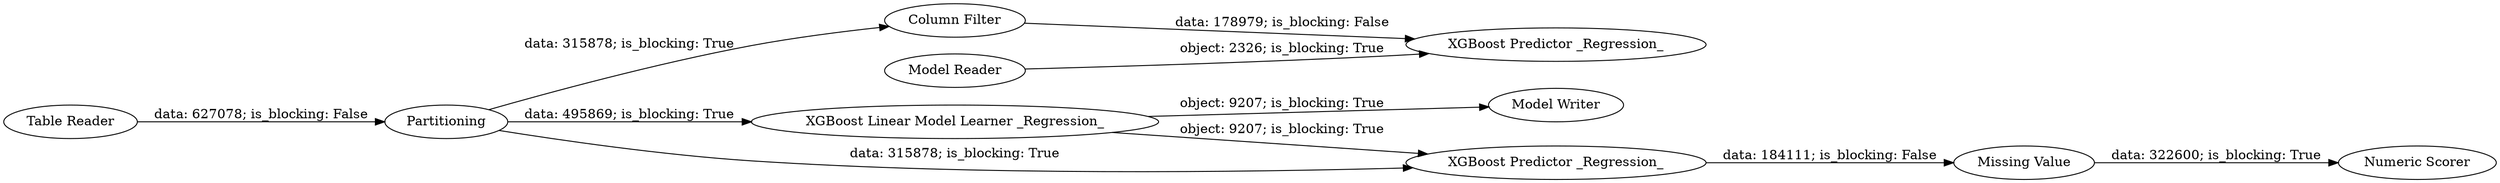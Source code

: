 digraph {
	"-5605955463446502075_50" [label="Model Writer"]
	"-5605955463446502075_48" [label="XGBoost Linear Model Learner _Regression_"]
	"-5605955463446502075_53" [label="Column Filter"]
	"-5605955463446502075_51" [label="Model Reader"]
	"-5605955463446502075_52" [label="XGBoost Predictor _Regression_"]
	"-5605955463446502075_49" [label="XGBoost Predictor _Regression_"]
	"-5605955463446502075_24" [label=Partitioning]
	"-5605955463446502075_54" [label="Table Reader"]
	"-5605955463446502075_46" [label="Missing Value"]
	"-5605955463446502075_30" [label="Numeric Scorer"]
	"-5605955463446502075_46" -> "-5605955463446502075_30" [label="data: 322600; is_blocking: True"]
	"-5605955463446502075_24" -> "-5605955463446502075_48" [label="data: 495869; is_blocking: True"]
	"-5605955463446502075_48" -> "-5605955463446502075_50" [label="object: 9207; is_blocking: True"]
	"-5605955463446502075_49" -> "-5605955463446502075_46" [label="data: 184111; is_blocking: False"]
	"-5605955463446502075_24" -> "-5605955463446502075_49" [label="data: 315878; is_blocking: True"]
	"-5605955463446502075_24" -> "-5605955463446502075_53" [label="data: 315878; is_blocking: True"]
	"-5605955463446502075_54" -> "-5605955463446502075_24" [label="data: 627078; is_blocking: False"]
	"-5605955463446502075_51" -> "-5605955463446502075_52" [label="object: 2326; is_blocking: True"]
	"-5605955463446502075_48" -> "-5605955463446502075_49" [label="object: 9207; is_blocking: True"]
	"-5605955463446502075_53" -> "-5605955463446502075_52" [label="data: 178979; is_blocking: False"]
	rankdir=LR
}
